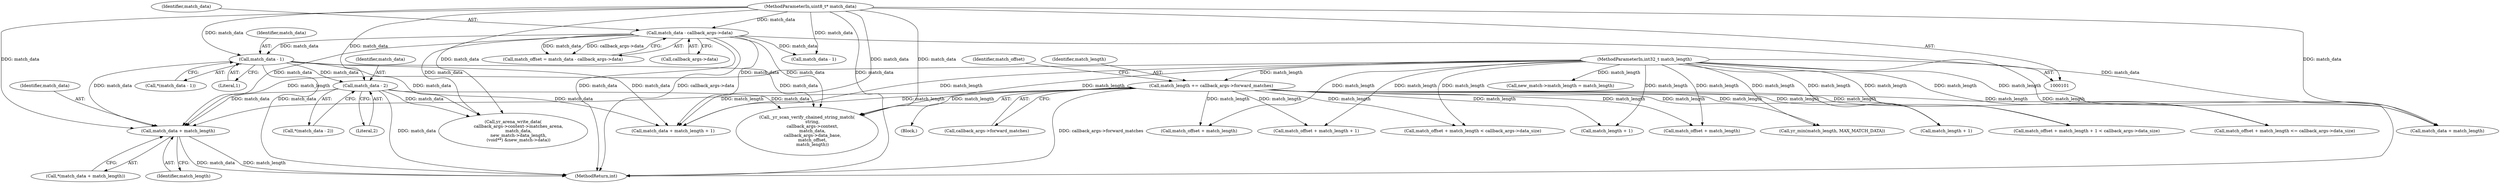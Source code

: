 digraph "0_yara_992480c30f75943e9cd6245bb2015c7737f9b661_0@pointer" {
"1000204" [label="(Call,match_data + match_length)"];
"1000102" [label="(MethodParameterIn,uint8_t* match_data)"];
"1000177" [label="(Call,match_data - 2)"];
"1000171" [label="(Call,match_data - 1)"];
"1000135" [label="(Call,match_data - callback_args->data)"];
"1000103" [label="(MethodParameterIn,int32_t match_length)"];
"1000140" [label="(Call,match_length += callback_args->forward_matches)"];
"1000234" [label="(Call,match_data + match_length)"];
"1000170" [label="(Call,*(match_data - 1))"];
"1000136" [label="(Identifier,match_data)"];
"1000187" [label="(Call,match_length + 1)"];
"1000335" [label="(Call,new_match->match_length = match_length)"];
"1000148" [label="(Identifier,match_offset)"];
"1000178" [label="(Identifier,match_data)"];
"1000205" [label="(Identifier,match_data)"];
"1000184" [label="(Call,match_offset + match_length + 1 < callback_args->data_size)"];
"1000218" [label="(Call,match_data - 1)"];
"1000142" [label="(Call,callback_args->forward_matches)"];
"1000298" [label="(Call,yr_min(match_length, MAX_MATCH_DATA))"];
"1000302" [label="(Call,yr_arena_write_data(\n        callback_args->context->matches_arena,\n        match_data,\n        new_match->data_length,\n        (void**) &new_match->data))"];
"1000226" [label="(Call,match_offset + match_length)"];
"1000185" [label="(Call,match_offset + match_length + 1)"];
"1000102" [label="(MethodParameterIn,uint8_t* match_data)"];
"1000206" [label="(Identifier,match_length)"];
"1000196" [label="(Call,match_data + match_length + 1)"];
"1000133" [label="(Call,match_offset = match_data - callback_args->data)"];
"1000137" [label="(Call,callback_args->data)"];
"1000176" [label="(Call,*(match_data - 2))"];
"1000140" [label="(Call,match_length += callback_args->forward_matches)"];
"1000363" [label="(MethodReturn,int)"];
"1000135" [label="(Call,match_data - callback_args->data)"];
"1000225" [label="(Call,match_offset + match_length < callback_args->data_size)"];
"1000204" [label="(Call,match_data + match_length)"];
"1000203" [label="(Call,*(match_data + match_length))"];
"1000172" [label="(Identifier,match_data)"];
"1000141" [label="(Identifier,match_length)"];
"1000171" [label="(Call,match_data - 1)"];
"1000173" [label="(Literal,1)"];
"1000106" [label="(Block,)"];
"1000198" [label="(Call,match_length + 1)"];
"1000179" [label="(Literal,2)"];
"1000177" [label="(Call,match_data - 2)"];
"1000147" [label="(Call,match_offset + match_length)"];
"1000245" [label="(Call,_yr_scan_verify_chained_string_match(\n        string,\n        callback_args->context,\n        match_data,\n        callback_args->data_base,\n        match_offset,\n        match_length))"];
"1000103" [label="(MethodParameterIn,int32_t match_length)"];
"1000146" [label="(Call,match_offset + match_length <= callback_args->data_size)"];
"1000204" -> "1000203"  [label="AST: "];
"1000204" -> "1000206"  [label="CFG: "];
"1000205" -> "1000204"  [label="AST: "];
"1000206" -> "1000204"  [label="AST: "];
"1000203" -> "1000204"  [label="CFG: "];
"1000204" -> "1000363"  [label="DDG: match_length"];
"1000204" -> "1000363"  [label="DDG: match_data"];
"1000102" -> "1000204"  [label="DDG: match_data"];
"1000177" -> "1000204"  [label="DDG: match_data"];
"1000171" -> "1000204"  [label="DDG: match_data"];
"1000135" -> "1000204"  [label="DDG: match_data"];
"1000103" -> "1000204"  [label="DDG: match_length"];
"1000140" -> "1000204"  [label="DDG: match_length"];
"1000102" -> "1000101"  [label="AST: "];
"1000102" -> "1000363"  [label="DDG: match_data"];
"1000102" -> "1000135"  [label="DDG: match_data"];
"1000102" -> "1000171"  [label="DDG: match_data"];
"1000102" -> "1000177"  [label="DDG: match_data"];
"1000102" -> "1000196"  [label="DDG: match_data"];
"1000102" -> "1000218"  [label="DDG: match_data"];
"1000102" -> "1000234"  [label="DDG: match_data"];
"1000102" -> "1000245"  [label="DDG: match_data"];
"1000102" -> "1000302"  [label="DDG: match_data"];
"1000177" -> "1000176"  [label="AST: "];
"1000177" -> "1000179"  [label="CFG: "];
"1000178" -> "1000177"  [label="AST: "];
"1000179" -> "1000177"  [label="AST: "];
"1000176" -> "1000177"  [label="CFG: "];
"1000177" -> "1000363"  [label="DDG: match_data"];
"1000171" -> "1000177"  [label="DDG: match_data"];
"1000177" -> "1000196"  [label="DDG: match_data"];
"1000177" -> "1000245"  [label="DDG: match_data"];
"1000177" -> "1000302"  [label="DDG: match_data"];
"1000171" -> "1000170"  [label="AST: "];
"1000171" -> "1000173"  [label="CFG: "];
"1000172" -> "1000171"  [label="AST: "];
"1000173" -> "1000171"  [label="AST: "];
"1000170" -> "1000171"  [label="CFG: "];
"1000171" -> "1000363"  [label="DDG: match_data"];
"1000135" -> "1000171"  [label="DDG: match_data"];
"1000171" -> "1000196"  [label="DDG: match_data"];
"1000171" -> "1000245"  [label="DDG: match_data"];
"1000171" -> "1000302"  [label="DDG: match_data"];
"1000135" -> "1000133"  [label="AST: "];
"1000135" -> "1000137"  [label="CFG: "];
"1000136" -> "1000135"  [label="AST: "];
"1000137" -> "1000135"  [label="AST: "];
"1000133" -> "1000135"  [label="CFG: "];
"1000135" -> "1000363"  [label="DDG: match_data"];
"1000135" -> "1000363"  [label="DDG: callback_args->data"];
"1000135" -> "1000133"  [label="DDG: match_data"];
"1000135" -> "1000133"  [label="DDG: callback_args->data"];
"1000135" -> "1000196"  [label="DDG: match_data"];
"1000135" -> "1000218"  [label="DDG: match_data"];
"1000135" -> "1000234"  [label="DDG: match_data"];
"1000135" -> "1000245"  [label="DDG: match_data"];
"1000135" -> "1000302"  [label="DDG: match_data"];
"1000103" -> "1000101"  [label="AST: "];
"1000103" -> "1000363"  [label="DDG: match_length"];
"1000103" -> "1000140"  [label="DDG: match_length"];
"1000103" -> "1000146"  [label="DDG: match_length"];
"1000103" -> "1000147"  [label="DDG: match_length"];
"1000103" -> "1000184"  [label="DDG: match_length"];
"1000103" -> "1000185"  [label="DDG: match_length"];
"1000103" -> "1000187"  [label="DDG: match_length"];
"1000103" -> "1000196"  [label="DDG: match_length"];
"1000103" -> "1000198"  [label="DDG: match_length"];
"1000103" -> "1000225"  [label="DDG: match_length"];
"1000103" -> "1000226"  [label="DDG: match_length"];
"1000103" -> "1000234"  [label="DDG: match_length"];
"1000103" -> "1000245"  [label="DDG: match_length"];
"1000103" -> "1000298"  [label="DDG: match_length"];
"1000103" -> "1000335"  [label="DDG: match_length"];
"1000140" -> "1000106"  [label="AST: "];
"1000140" -> "1000142"  [label="CFG: "];
"1000141" -> "1000140"  [label="AST: "];
"1000142" -> "1000140"  [label="AST: "];
"1000148" -> "1000140"  [label="CFG: "];
"1000140" -> "1000363"  [label="DDG: callback_args->forward_matches"];
"1000140" -> "1000146"  [label="DDG: match_length"];
"1000140" -> "1000147"  [label="DDG: match_length"];
"1000140" -> "1000184"  [label="DDG: match_length"];
"1000140" -> "1000185"  [label="DDG: match_length"];
"1000140" -> "1000187"  [label="DDG: match_length"];
"1000140" -> "1000196"  [label="DDG: match_length"];
"1000140" -> "1000198"  [label="DDG: match_length"];
"1000140" -> "1000225"  [label="DDG: match_length"];
"1000140" -> "1000226"  [label="DDG: match_length"];
"1000140" -> "1000234"  [label="DDG: match_length"];
"1000140" -> "1000245"  [label="DDG: match_length"];
"1000140" -> "1000298"  [label="DDG: match_length"];
}
